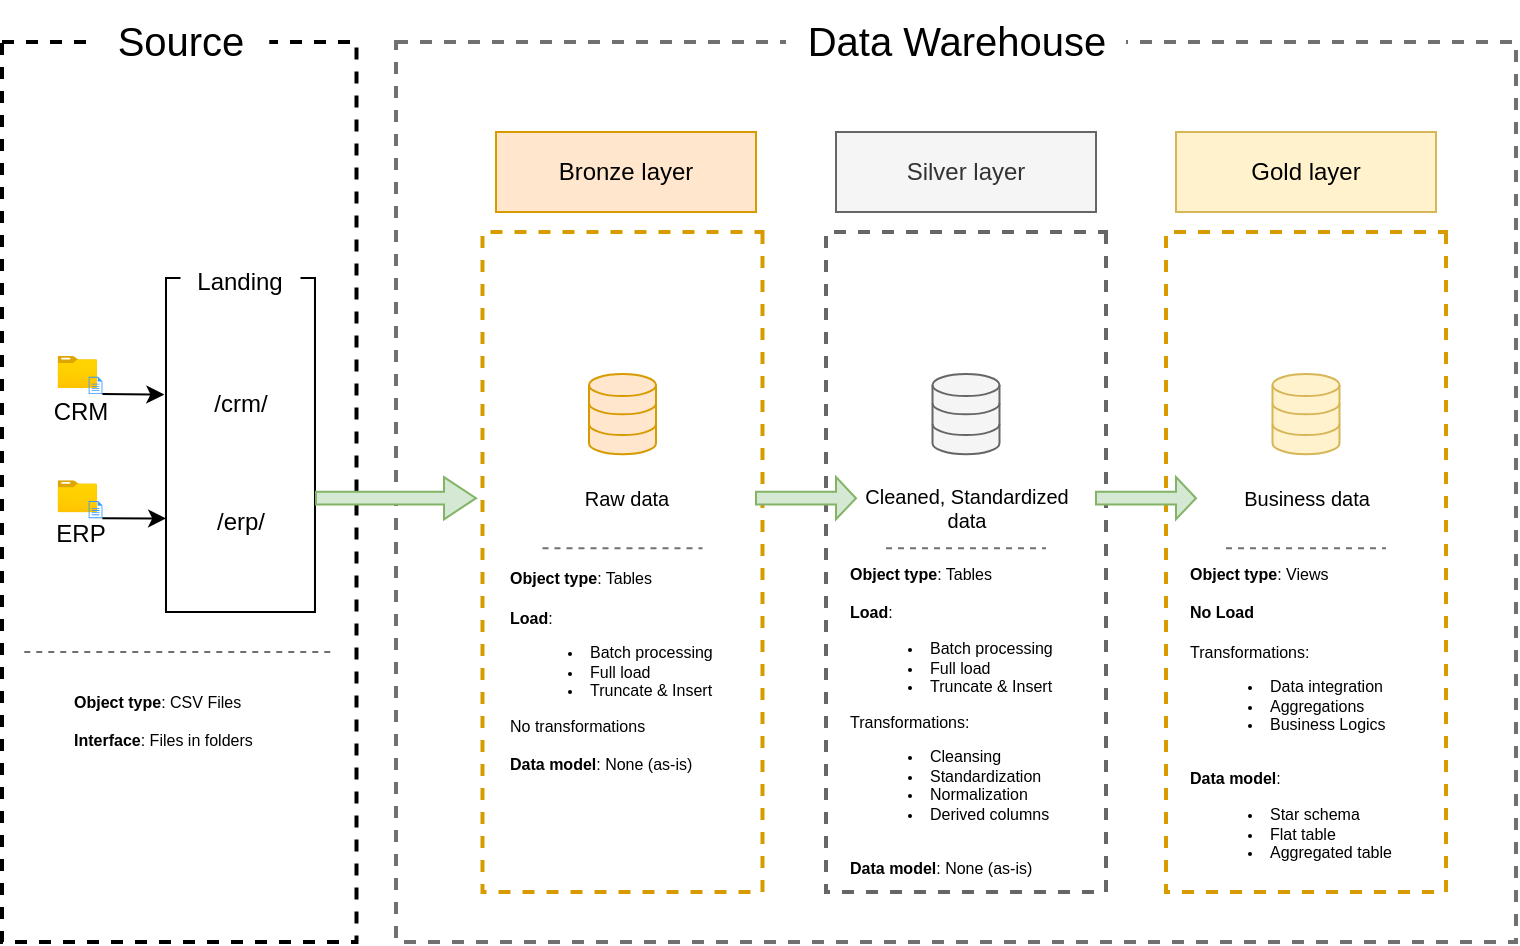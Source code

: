 <mxfile version="27.1.0">
  <diagram name="Page-1" id="sL7vuqgkMKdMd4F-gEKR">
    <mxGraphModel grid="0" page="1" gridSize="10" guides="1" tooltips="1" connect="1" arrows="1" fold="1" pageScale="1" pageWidth="1600" pageHeight="900" background="#ffffff" math="0" shadow="0">
      <root>
        <mxCell id="0" />
        <mxCell id="1" parent="0" />
        <mxCell id="-2G8b0cuvRmea7sw8rwf-1" value="" style="group" connectable="0" vertex="1" parent="1">
          <mxGeometry x="363" y="194" width="757" height="471" as="geometry" />
        </mxCell>
        <mxCell id="fds9NMfFk_6XAMzJDmua-1" value="" style="rounded=0;whiteSpace=wrap;html=1;glass=0;dashed=1;strokeWidth=2;fillColor=none;" vertex="1" parent="-2G8b0cuvRmea7sw8rwf-1">
          <mxGeometry y="21" width="177.25" height="450" as="geometry" />
        </mxCell>
        <mxCell id="fds9NMfFk_6XAMzJDmua-2" value="&lt;font style=&quot;font-size: 20px;&quot;&gt;Source&lt;/font&gt;" style="text;html=1;align=center;verticalAlign=middle;resizable=0;points=[];autosize=1;fillColor=default;" vertex="1" parent="-2G8b0cuvRmea7sw8rwf-1">
          <mxGeometry x="43.63" width="90" height="40" as="geometry" />
        </mxCell>
        <mxCell id="fds9NMfFk_6XAMzJDmua-5" value="" style="rounded=0;whiteSpace=wrap;html=1;glass=0;dashed=1;strokeWidth=2;fillColor=none;strokeColor=light-dark(#707070, #ededed);" vertex="1" parent="-2G8b0cuvRmea7sw8rwf-1">
          <mxGeometry x="197" y="21" width="560" height="450" as="geometry" />
        </mxCell>
        <mxCell id="fds9NMfFk_6XAMzJDmua-6" value="&lt;font style=&quot;font-size: 20px;&quot;&gt;Data Warehouse&lt;/font&gt;" style="text;html=1;align=center;verticalAlign=middle;resizable=0;points=[];autosize=1;fillColor=default;" vertex="1" parent="-2G8b0cuvRmea7sw8rwf-1">
          <mxGeometry x="392" width="170" height="40" as="geometry" />
        </mxCell>
        <mxCell id="fds9NMfFk_6XAMzJDmua-8" value="Bronze layer" style="rounded=0;whiteSpace=wrap;html=1;direction=south;fillColor=#ffe6cc;strokeColor=#d79b00;" vertex="1" parent="-2G8b0cuvRmea7sw8rwf-1">
          <mxGeometry x="247" y="66" width="130" height="40" as="geometry" />
        </mxCell>
        <mxCell id="fds9NMfFk_6XAMzJDmua-9" value="" style="rounded=0;whiteSpace=wrap;html=1;direction=south;fillColor=none;strokeColor=#d79b00;dashed=1;strokeWidth=2;" vertex="1" parent="-2G8b0cuvRmea7sw8rwf-1">
          <mxGeometry x="240.25" y="116" width="140" height="330" as="geometry" />
        </mxCell>
        <mxCell id="fds9NMfFk_6XAMzJDmua-10" value="Silver layer" style="rounded=0;whiteSpace=wrap;html=1;direction=south;fillColor=#f5f5f5;strokeColor=#666666;fontColor=#333333;" vertex="1" parent="-2G8b0cuvRmea7sw8rwf-1">
          <mxGeometry x="417" y="66" width="130" height="40" as="geometry" />
        </mxCell>
        <mxCell id="fds9NMfFk_6XAMzJDmua-11" value="" style="rounded=0;whiteSpace=wrap;html=1;direction=south;fillColor=none;strokeColor=#666666;dashed=1;strokeWidth=2;fontColor=#333333;" vertex="1" parent="-2G8b0cuvRmea7sw8rwf-1">
          <mxGeometry x="412" y="116" width="140" height="330" as="geometry" />
        </mxCell>
        <mxCell id="fds9NMfFk_6XAMzJDmua-12" value="Gold layer" style="rounded=0;whiteSpace=wrap;html=1;direction=south;fillColor=#fff2cc;strokeColor=#d6b656;" vertex="1" parent="-2G8b0cuvRmea7sw8rwf-1">
          <mxGeometry x="587" y="66" width="130" height="40" as="geometry" />
        </mxCell>
        <mxCell id="fds9NMfFk_6XAMzJDmua-13" value="" style="rounded=0;whiteSpace=wrap;html=1;direction=south;fillColor=none;strokeColor=#d79b00;dashed=1;strokeWidth=2;" vertex="1" parent="-2G8b0cuvRmea7sw8rwf-1">
          <mxGeometry x="582" y="116" width="140" height="330" as="geometry" />
        </mxCell>
        <mxCell id="fds9NMfFk_6XAMzJDmua-18" value="CRM" style="text;html=1;align=center;verticalAlign=middle;resizable=0;points=[];autosize=1;strokeColor=none;fillColor=none;" vertex="1" parent="-2G8b0cuvRmea7sw8rwf-1">
          <mxGeometry x="13.625" y="191.05" width="50" height="30" as="geometry" />
        </mxCell>
        <mxCell id="fds9NMfFk_6XAMzJDmua-19" value="ERP" style="text;html=1;align=center;verticalAlign=middle;resizable=0;points=[];autosize=1;strokeColor=none;fillColor=none;" vertex="1" parent="-2G8b0cuvRmea7sw8rwf-1">
          <mxGeometry x="13.625" y="252" width="50" height="30" as="geometry" />
        </mxCell>
        <mxCell id="fds9NMfFk_6XAMzJDmua-21" value="" style="group;fontStyle=4" vertex="1" connectable="0" parent="-2G8b0cuvRmea7sw8rwf-1">
          <mxGeometry x="25.32" y="178" width="30.62" height="20" as="geometry" />
        </mxCell>
        <mxCell id="fds9NMfFk_6XAMzJDmua-22" value="" style="image;aspect=fixed;html=1;points=[];align=center;fontSize=12;image=img/lib/azure2/general/Folder_Blank.svg;" vertex="1" parent="fds9NMfFk_6XAMzJDmua-21">
          <mxGeometry x="2.497" width="19.714" height="16.0" as="geometry" />
        </mxCell>
        <mxCell id="fds9NMfFk_6XAMzJDmua-23" value="" style="sketch=0;aspect=fixed;pointerEvents=1;shadow=0;dashed=0;html=1;strokeColor=none;labelPosition=center;verticalLabelPosition=bottom;verticalAlign=top;align=center;fillColor=#3399FF;shape=mxgraph.mscae.enterprise.document;movable=1;resizable=1;rotatable=1;deletable=1;editable=1;locked=0;connectable=1;" vertex="1" parent="fds9NMfFk_6XAMzJDmua-21">
          <mxGeometry x="18.017" y="10.429" width="6.857" height="8.571" as="geometry" />
        </mxCell>
        <mxCell id="fds9NMfFk_6XAMzJDmua-25" value="" style="endArrow=none;html=1;rounded=0;strokeWidth=1;dashed=1;strokeColor=light-dark(#707070, #ededed);" edge="1" parent="-2G8b0cuvRmea7sw8rwf-1">
          <mxGeometry width="50" height="50" relative="1" as="geometry">
            <mxPoint x="11.13" y="326" as="sourcePoint" />
            <mxPoint x="166.13" y="326" as="targetPoint" />
          </mxGeometry>
        </mxCell>
        <mxCell id="fds9NMfFk_6XAMzJDmua-26" value="&lt;b&gt;Object type&lt;/b&gt;: CSV Files&lt;div&gt;&lt;br&gt;&lt;/div&gt;&lt;div&gt;&lt;b&gt;Interface&lt;/b&gt;: Files in folders&lt;/div&gt;" style="text;html=1;align=left;verticalAlign=middle;resizable=0;points=[];autosize=1;strokeColor=none;fillColor=none;fontSize=8;" vertex="1" parent="-2G8b0cuvRmea7sw8rwf-1">
          <mxGeometry x="33.62" y="341.1" width="110" height="40" as="geometry" />
        </mxCell>
        <mxCell id="fds9NMfFk_6XAMzJDmua-27" value="" style="html=1;verticalLabelPosition=bottom;align=center;labelBackgroundColor=#ffffff;verticalAlign=top;strokeWidth=1;strokeColor=#d79b00;shadow=0;dashed=0;shape=mxgraph.ios7.icons.data;fillColor=#ffe6cc;" vertex="1" parent="-2G8b0cuvRmea7sw8rwf-1">
          <mxGeometry x="293.5" y="187" width="33.5" height="40.1" as="geometry" />
        </mxCell>
        <mxCell id="fds9NMfFk_6XAMzJDmua-28" value="Raw data" style="text;html=1;align=center;verticalAlign=middle;resizable=0;points=[];autosize=1;strokeColor=none;fillColor=none;fontSize=10;" vertex="1" parent="-2G8b0cuvRmea7sw8rwf-1">
          <mxGeometry x="277" y="234.1" width="70" height="30" as="geometry" />
        </mxCell>
        <mxCell id="fds9NMfFk_6XAMzJDmua-29" value="" style="html=1;verticalLabelPosition=bottom;align=center;labelBackgroundColor=#ffffff;verticalAlign=top;strokeWidth=1;strokeColor=#666666;shadow=0;dashed=0;shape=mxgraph.ios7.icons.data;fillColor=#f5f5f5;fontColor=#333333;" vertex="1" parent="-2G8b0cuvRmea7sw8rwf-1">
          <mxGeometry x="465.25" y="187" width="33.5" height="40.1" as="geometry" />
        </mxCell>
        <mxCell id="fds9NMfFk_6XAMzJDmua-30" value="Cleaned, Standardized&lt;div&gt;data&lt;/div&gt;" style="text;html=1;align=center;verticalAlign=middle;resizable=0;points=[];autosize=1;strokeColor=none;fillColor=none;fontSize=10;" vertex="1" parent="-2G8b0cuvRmea7sw8rwf-1">
          <mxGeometry x="417" y="234.1" width="130" height="40" as="geometry" />
        </mxCell>
        <mxCell id="fds9NMfFk_6XAMzJDmua-31" value="" style="html=1;verticalLabelPosition=bottom;align=center;labelBackgroundColor=#ffffff;verticalAlign=top;strokeWidth=1;strokeColor=#d6b656;shadow=0;dashed=0;shape=mxgraph.ios7.icons.data;fillColor=#fff2cc;" vertex="1" parent="-2G8b0cuvRmea7sw8rwf-1">
          <mxGeometry x="635.25" y="187" width="33.5" height="40.1" as="geometry" />
        </mxCell>
        <mxCell id="fds9NMfFk_6XAMzJDmua-32" value="&lt;div&gt;Business data&lt;/div&gt;" style="text;html=1;align=center;verticalAlign=middle;resizable=0;points=[];autosize=1;strokeColor=none;fillColor=none;fontSize=10;" vertex="1" parent="-2G8b0cuvRmea7sw8rwf-1">
          <mxGeometry x="607" y="234.1" width="90" height="30" as="geometry" />
        </mxCell>
        <mxCell id="fds9NMfFk_6XAMzJDmua-35" value="" style="shape=singleArrow;whiteSpace=wrap;html=1;fillColor=#d5e8d4;strokeColor=#82b366;" vertex="1" parent="-2G8b0cuvRmea7sw8rwf-1">
          <mxGeometry x="377" y="238.55" width="50" height="21.1" as="geometry" />
        </mxCell>
        <mxCell id="fds9NMfFk_6XAMzJDmua-36" value="" style="shape=singleArrow;whiteSpace=wrap;html=1;fillColor=#d5e8d4;strokeColor=#82b366;" vertex="1" parent="-2G8b0cuvRmea7sw8rwf-1">
          <mxGeometry x="547" y="238.55" width="50" height="21.1" as="geometry" />
        </mxCell>
        <mxCell id="fds9NMfFk_6XAMzJDmua-38" value="" style="endArrow=none;html=1;rounded=0;strokeWidth=1;dashed=1;strokeColor=light-dark(#707070, #ededed);" edge="1" parent="-2G8b0cuvRmea7sw8rwf-1">
          <mxGeometry width="50" height="50" relative="1" as="geometry">
            <mxPoint x="270.25" y="274.1" as="sourcePoint" />
            <mxPoint x="350.25" y="274.1" as="targetPoint" />
          </mxGeometry>
        </mxCell>
        <mxCell id="fds9NMfFk_6XAMzJDmua-39" value="" style="endArrow=none;html=1;rounded=0;strokeWidth=1;dashed=1;strokeColor=light-dark(#707070, #ededed);" edge="1" parent="-2G8b0cuvRmea7sw8rwf-1">
          <mxGeometry width="50" height="50" relative="1" as="geometry">
            <mxPoint x="442" y="274.1" as="sourcePoint" />
            <mxPoint x="522" y="274.1" as="targetPoint" />
          </mxGeometry>
        </mxCell>
        <mxCell id="fds9NMfFk_6XAMzJDmua-40" value="" style="endArrow=none;html=1;rounded=0;strokeWidth=1;dashed=1;strokeColor=light-dark(#707070, #ededed);" edge="1" parent="-2G8b0cuvRmea7sw8rwf-1">
          <mxGeometry width="50" height="50" relative="1" as="geometry">
            <mxPoint x="612" y="274.1" as="sourcePoint" />
            <mxPoint x="692" y="274.1" as="targetPoint" />
          </mxGeometry>
        </mxCell>
        <mxCell id="fds9NMfFk_6XAMzJDmua-41" value="&lt;b&gt;Object type&lt;/b&gt;: Tables&lt;div&gt;&lt;br&gt;&lt;/div&gt;&lt;div&gt;&lt;b&gt;Load&lt;/b&gt;:&lt;/div&gt;&lt;ul&gt;&lt;li&gt;&lt;span style=&quot;background-color: transparent; color: light-dark(rgb(0, 0, 0), rgb(255, 255, 255));&quot;&gt;Batch processing&lt;/span&gt;&lt;/li&gt;&lt;li&gt;&lt;span style=&quot;background-color: transparent; color: light-dark(rgb(0, 0, 0), rgb(255, 255, 255));&quot;&gt;Full load&lt;/span&gt;&lt;/li&gt;&lt;li&gt;&lt;span style=&quot;background-color: transparent; color: light-dark(rgb(0, 0, 0), rgb(255, 255, 255));&quot;&gt;Truncate &amp;amp; Insert&lt;/span&gt;&lt;/li&gt;&lt;/ul&gt;&lt;div&gt;&lt;div&gt;No transformations&lt;/div&gt;&lt;/div&gt;&lt;div&gt;&lt;br&gt;&lt;/div&gt;&lt;div&gt;&lt;b&gt;Data model&lt;/b&gt;: None (as-is)&lt;/div&gt;" style="text;html=1;align=left;verticalAlign=middle;resizable=0;points=[];autosize=1;strokeColor=none;fillColor=none;fontSize=8;" vertex="1" parent="-2G8b0cuvRmea7sw8rwf-1">
          <mxGeometry x="252" y="276.1" width="120" height="120" as="geometry" />
        </mxCell>
        <mxCell id="fds9NMfFk_6XAMzJDmua-42" value="&lt;b&gt;Object type&lt;/b&gt;: Tables&lt;div&gt;&lt;br&gt;&lt;/div&gt;&lt;div&gt;&lt;b&gt;Load&lt;/b&gt;:&lt;/div&gt;&lt;ul&gt;&lt;li&gt;&lt;span style=&quot;background-color: transparent; color: light-dark(rgb(0, 0, 0), rgb(255, 255, 255));&quot;&gt;Batch processing&lt;/span&gt;&lt;/li&gt;&lt;li&gt;&lt;span style=&quot;background-color: transparent; color: light-dark(rgb(0, 0, 0), rgb(255, 255, 255));&quot;&gt;Full load&lt;/span&gt;&lt;/li&gt;&lt;li&gt;&lt;span style=&quot;background-color: transparent; color: light-dark(rgb(0, 0, 0), rgb(255, 255, 255));&quot;&gt;Truncate &amp;amp; Insert&lt;/span&gt;&lt;/li&gt;&lt;/ul&gt;&lt;div&gt;Transformations:&lt;/div&gt;&lt;div&gt;&lt;ul&gt;&lt;li&gt;Cleansing&lt;/li&gt;&lt;li&gt;Standardization&lt;/li&gt;&lt;li&gt;Normalization&lt;/li&gt;&lt;li&gt;Derived columns&lt;/li&gt;&lt;/ul&gt;&lt;/div&gt;&lt;div&gt;&lt;br&gt;&lt;/div&gt;&lt;div&gt;&lt;b&gt;Data model&lt;/b&gt;: None (as-is)&lt;/div&gt;" style="text;html=1;align=left;verticalAlign=middle;resizable=0;points=[];autosize=1;strokeColor=none;fillColor=none;fontSize=8;" vertex="1" parent="-2G8b0cuvRmea7sw8rwf-1">
          <mxGeometry x="422" y="276.1" width="120" height="170" as="geometry" />
        </mxCell>
        <mxCell id="fds9NMfFk_6XAMzJDmua-43" value="&lt;b&gt;Object type&lt;/b&gt;: Views&lt;div&gt;&lt;br&gt;&lt;/div&gt;&lt;div&gt;&lt;b&gt;No Load&lt;/b&gt;&lt;/div&gt;&lt;div&gt;&lt;b&gt;&lt;br&gt;&lt;/b&gt;&lt;/div&gt;&lt;div&gt;Transformations:&lt;/div&gt;&lt;div&gt;&lt;ul&gt;&lt;li&gt;Data integration&lt;/li&gt;&lt;li&gt;Aggregations&lt;/li&gt;&lt;li&gt;Business Logics&lt;/li&gt;&lt;/ul&gt;&lt;/div&gt;&lt;div&gt;&lt;br&gt;&lt;/div&gt;&lt;div&gt;&lt;b&gt;Data model&lt;/b&gt;:&lt;/div&gt;&lt;div&gt;&lt;ul&gt;&lt;li&gt;Star schema&lt;/li&gt;&lt;li&gt;Flat table&lt;/li&gt;&lt;li&gt;Aggregated table&lt;/li&gt;&lt;/ul&gt;&lt;/div&gt;" style="text;html=1;align=left;verticalAlign=middle;resizable=0;points=[];autosize=1;strokeColor=none;fillColor=none;fontSize=8;" vertex="1" parent="-2G8b0cuvRmea7sw8rwf-1">
          <mxGeometry x="592" y="276.1" width="120" height="170" as="geometry" />
        </mxCell>
        <mxCell id="xjEt2fmADgh7Nt4FLmKk-1" value="" style="rounded=0;whiteSpace=wrap;html=1;fillColor=none;" vertex="1" parent="-2G8b0cuvRmea7sw8rwf-1">
          <mxGeometry x="82" y="139" width="74.49" height="167" as="geometry" />
        </mxCell>
        <mxCell id="xjEt2fmADgh7Nt4FLmKk-2" value="" style="group;fontStyle=4" connectable="0" vertex="1" parent="-2G8b0cuvRmea7sw8rwf-1">
          <mxGeometry x="25.32" y="240.1" width="30.62" height="20" as="geometry" />
        </mxCell>
        <mxCell id="xjEt2fmADgh7Nt4FLmKk-3" value="" style="image;aspect=fixed;html=1;points=[];align=center;fontSize=12;image=img/lib/azure2/general/Folder_Blank.svg;" vertex="1" parent="xjEt2fmADgh7Nt4FLmKk-2">
          <mxGeometry x="2.497" width="19.714" height="16.0" as="geometry" />
        </mxCell>
        <mxCell id="xjEt2fmADgh7Nt4FLmKk-4" value="" style="sketch=0;aspect=fixed;pointerEvents=1;shadow=0;dashed=0;html=1;strokeColor=none;labelPosition=center;verticalLabelPosition=bottom;verticalAlign=top;align=center;fillColor=#3399FF;shape=mxgraph.mscae.enterprise.document;movable=1;resizable=1;rotatable=1;deletable=1;editable=1;locked=0;connectable=1;" vertex="1" parent="xjEt2fmADgh7Nt4FLmKk-2">
          <mxGeometry x="18.017" y="10.429" width="6.857" height="8.571" as="geometry" />
        </mxCell>
        <mxCell id="xjEt2fmADgh7Nt4FLmKk-5" value="" style="endArrow=classic;html=1;rounded=0;exitX=1;exitY=1;exitDx=0;exitDy=0;exitPerimeter=0;entryX=-0.011;entryY=0.349;entryDx=0;entryDy=0;entryPerimeter=0;" edge="1" parent="-2G8b0cuvRmea7sw8rwf-1" source="fds9NMfFk_6XAMzJDmua-23" target="xjEt2fmADgh7Nt4FLmKk-1">
          <mxGeometry width="50" height="50" relative="1" as="geometry">
            <mxPoint x="232" y="296" as="sourcePoint" />
            <mxPoint x="282" y="246" as="targetPoint" />
          </mxGeometry>
        </mxCell>
        <mxCell id="xjEt2fmADgh7Nt4FLmKk-6" value="" style="endArrow=classic;html=1;rounded=0;exitX=1;exitY=1;exitDx=0;exitDy=0;exitPerimeter=0;entryX=0.001;entryY=0.72;entryDx=0;entryDy=0;entryPerimeter=0;" edge="1" parent="-2G8b0cuvRmea7sw8rwf-1" source="xjEt2fmADgh7Nt4FLmKk-4" target="xjEt2fmADgh7Nt4FLmKk-1">
          <mxGeometry width="50" height="50" relative="1" as="geometry">
            <mxPoint x="82" y="236" as="sourcePoint" />
            <mxPoint x="112" y="236" as="targetPoint" />
          </mxGeometry>
        </mxCell>
        <mxCell id="xjEt2fmADgh7Nt4FLmKk-7" value="Landing" style="text;html=1;align=center;verticalAlign=middle;whiteSpace=wrap;rounded=0;fillColor=default;" vertex="1" parent="-2G8b0cuvRmea7sw8rwf-1">
          <mxGeometry x="89.25" y="126" width="60" height="30" as="geometry" />
        </mxCell>
        <mxCell id="xjEt2fmADgh7Nt4FLmKk-8" value="/crm/" style="text;html=1;align=center;verticalAlign=middle;resizable=0;points=[];autosize=1;strokeColor=none;fillColor=none;" vertex="1" parent="-2G8b0cuvRmea7sw8rwf-1">
          <mxGeometry x="94.25" y="187" width="50" height="30" as="geometry" />
        </mxCell>
        <mxCell id="xjEt2fmADgh7Nt4FLmKk-9" value="/erp/" style="text;html=1;align=center;verticalAlign=middle;resizable=0;points=[];autosize=1;strokeColor=none;fillColor=none;" vertex="1" parent="-2G8b0cuvRmea7sw8rwf-1">
          <mxGeometry x="94.25" y="246.1" width="50" height="30" as="geometry" />
        </mxCell>
        <mxCell id="xjEt2fmADgh7Nt4FLmKk-12" value="" style="shape=singleArrow;whiteSpace=wrap;html=1;fillColor=#d5e8d4;strokeColor=#82b366;" vertex="1" parent="-2G8b0cuvRmea7sw8rwf-1">
          <mxGeometry x="157" y="238.55" width="80" height="21.1" as="geometry" />
        </mxCell>
      </root>
    </mxGraphModel>
  </diagram>
</mxfile>
